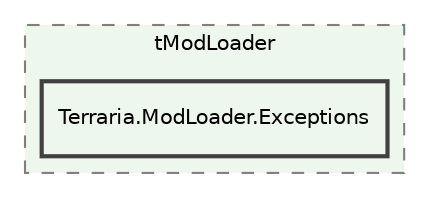 digraph "D:/Documents/My Games/Terraria/Modding/tModLoader/patches/tModLoader/Terraria.ModLoader.Exceptions"
{
 // LATEX_PDF_SIZE
  edge [fontname="Helvetica",fontsize="10",labelfontname="Helvetica",labelfontsize="10"];
  node [fontname="Helvetica",fontsize="10",shape=record];
  compound=true
  subgraph clusterdir_33550c180f9cedd6db1017f362610614 {
    graph [ bgcolor="#edf7ed", pencolor="grey50", style="filled,dashed,", label="tModLoader", fontname="Helvetica", fontsize="10", URL="dir_33550c180f9cedd6db1017f362610614.html"]
  dir_74fadca5af88c7a374b16ca7b71ad489 [shape=box, label="Terraria.ModLoader.Exceptions", style="filled,bold,", fillcolor="#edf7ed", color="grey25", URL="dir_74fadca5af88c7a374b16ca7b71ad489.html"];
  }
}
